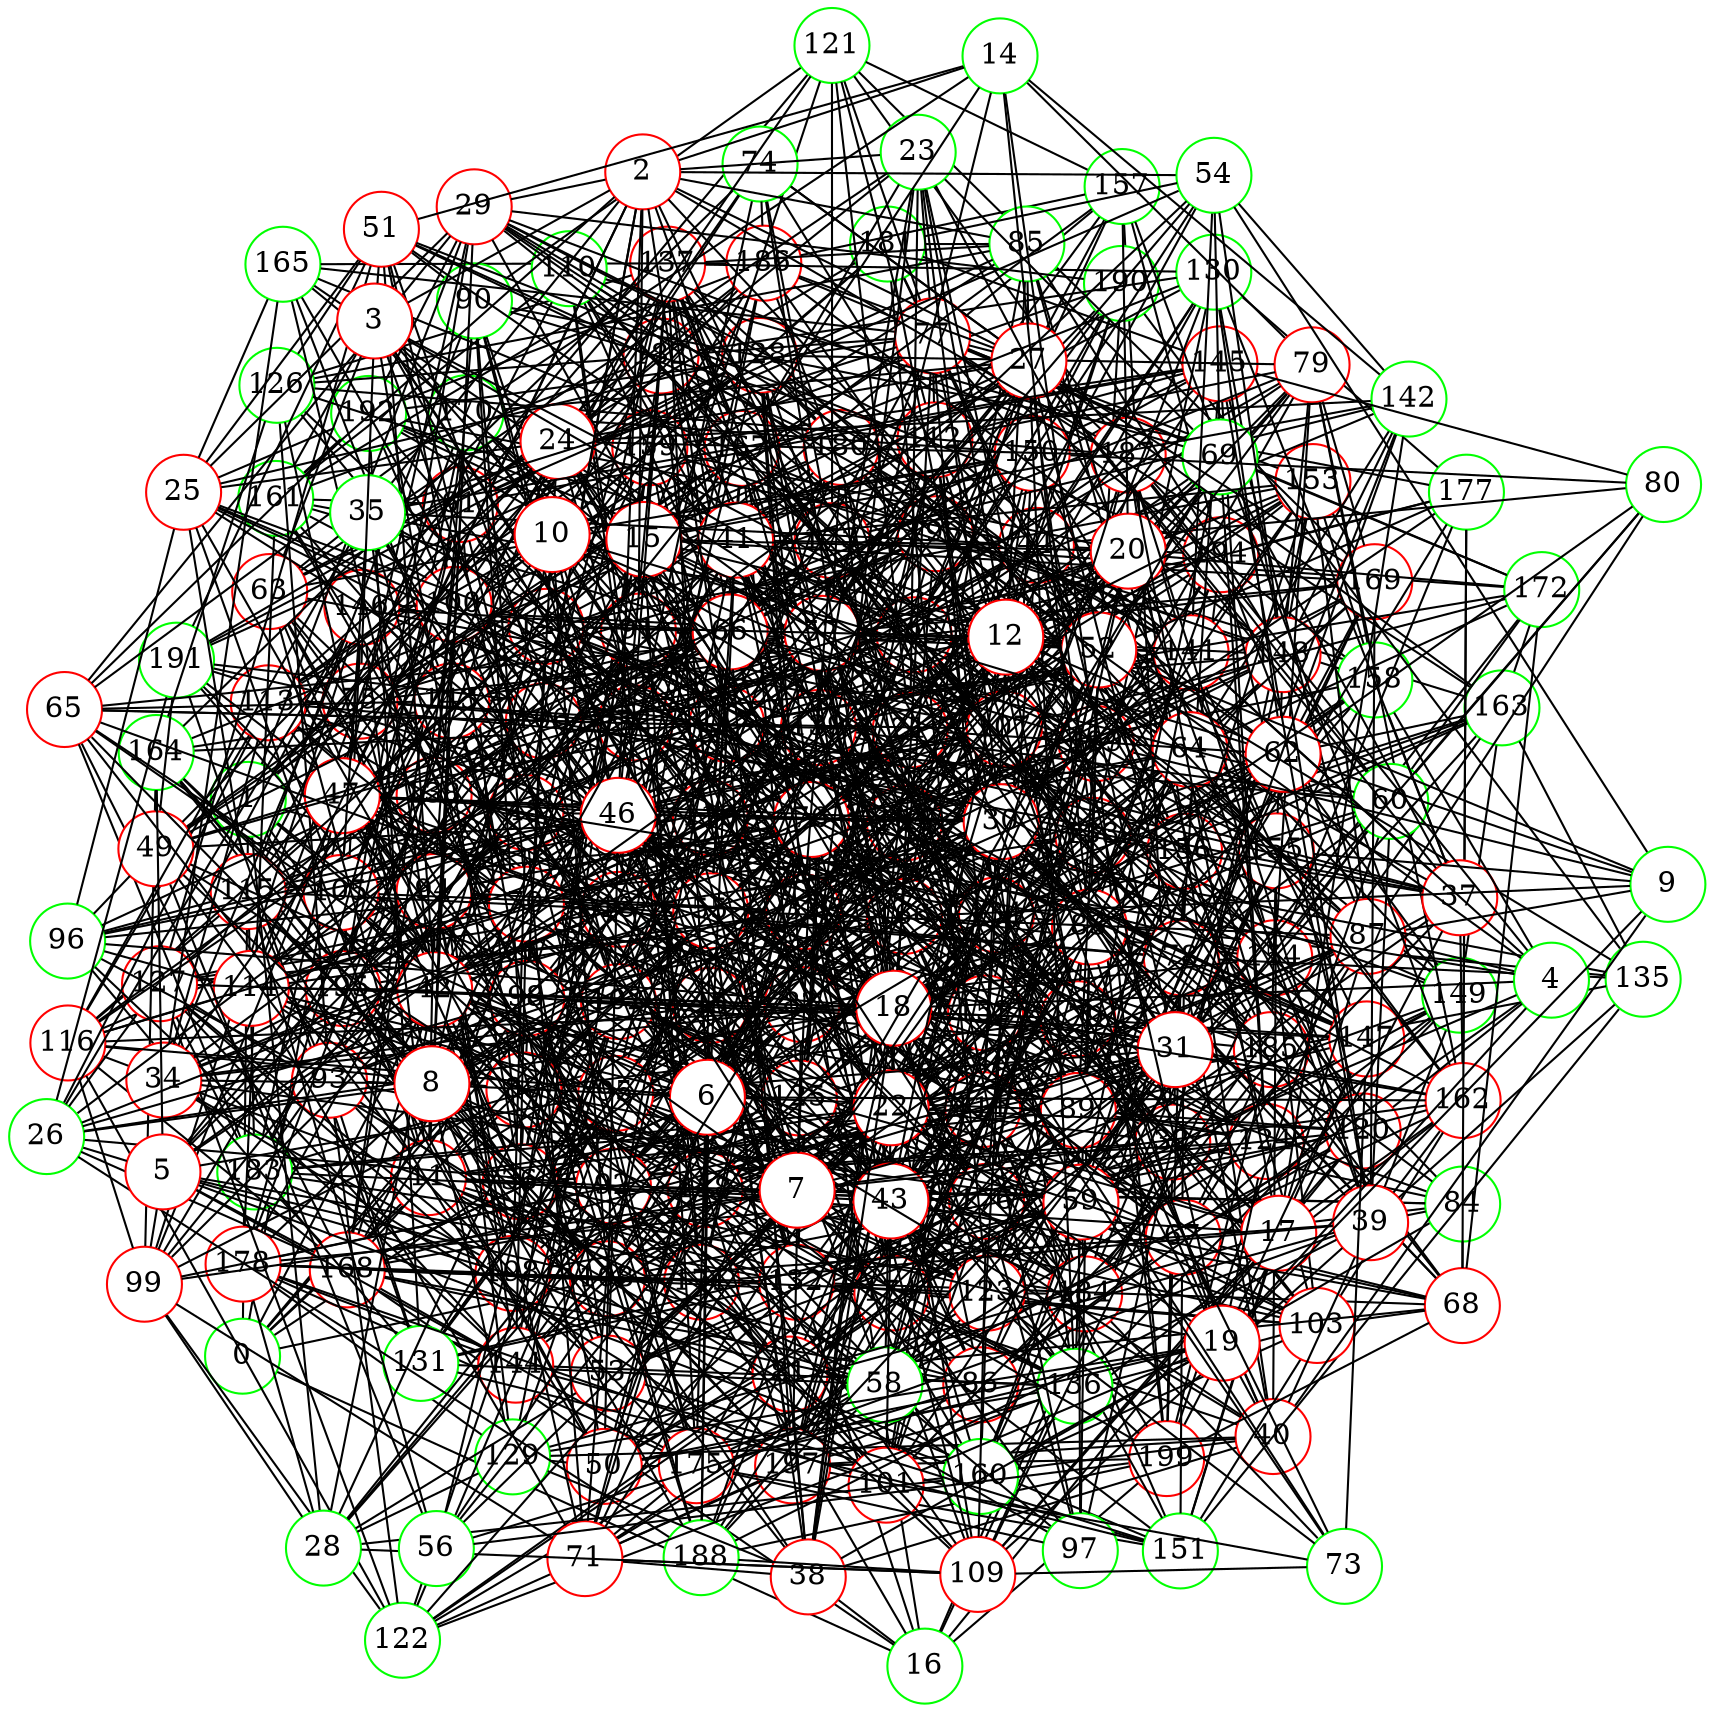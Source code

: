 graph {
graph ["layout"="fdp"]
node ["style"="filled","fillcolor"="white","fixedsize"="true","shape"="circle"]
"0" ["color"="green"]
"16" ["color"="green"]
"32" ["color"="red"]
"36" ["color"="red"]
"164" ["color"="green"]
"193" ["color"="red"]
"195" ["color"="red"]
"133" ["color"="red"]
"163" ["color"="green"]
"196" ["color"="red"]
"166" ["color"="red"]
"198" ["color"="red"]
"167" ["color"="red"]
"174" ["color"="red"]
"178" ["color"="red"]
"182" ["color"="red"]
"184" ["color"="red"]
"190" ["color"="green"]
"172" ["color"="green"]
"186" ["color"="red"]
"192" ["color"="green"]
"189" ["color"="red"]
"199" ["color"="red"]
"173" ["color"="red"]
"134" ["color"="red"]
"194" ["color"="red"]
"135" ["color"="green"]
"151" ["color"="green"]
"162" ["color"="red"]
"175" ["color"="red"]
"176" ["color"="red"]
"177" ["color"="green"]
"156" ["color"="red"]
"197" ["color"="red"]
"179" ["color"="red"]
"181" ["color"="green"]
"185" ["color"="red"]
"191" ["color"="green"]
"169" ["color"="red"]
"138" ["color"="red"]
"144" ["color"="red"]
"168" ["color"="red"]
"170" ["color"="green"]
"171" ["color"="red"]
"183" ["color"="green"]
"159" ["color"="red"]
"145" ["color"="red"]
"154" ["color"="red"]
"180" ["color"="red"]
"187" ["color"="red"]
"158" ["color"="green"]
"149" ["color"="green"]
"40" ["color"="red"]
"129" ["color"="green"]
"67" ["color"="red"]
"68" ["color"="red"]
"132" ["color"="red"]
"188" ["color"="green"]
"103" ["color"="red"]
"160" ["color"="green"]
"104" ["color"="red"]
"115" ["color"="red"]
"116" ["color"="red"]
"139" ["color"="red"]
"141" ["color"="red"]
"153" ["color"="red"]
"155" ["color"="red"]
"152" ["color"="red"]
"140" ["color"="red"]
"146" ["color"="red"]
"148" ["color"="red"]
"122" ["color"="green"]
"136" ["color"="green"]
"127" ["color"="red"]
"157" ["color"="green"]
"150" ["color"="red"]
"147" ["color"="red"]
"118" ["color"="red"]
"81" ["color"="red"]
"111" ["color"="red"]
"113" ["color"="red"]
"128" ["color"="red"]
"83" ["color"="red"]
"97" ["color"="green"]
"161" ["color"="green"]
"84" ["color"="green"]
"92" ["color"="red"]
"105" ["color"="red"]
"137" ["color"="red"]
"125" ["color"="red"]
"117" ["color"="red"]
"124" ["color"="red"]
"123" ["color"="red"]
"95" ["color"="red"]
"96" ["color"="green"]
"131" ["color"="green"]
"106" ["color"="red"]
"165" ["color"="green"]
"120" ["color"="red"]
"143" ["color"="red"]
"112" ["color"="red"]
"119" ["color"="red"]
"121" ["color"="green"]
"86" ["color"="red"]
"108" ["color"="red"]
"87" ["color"="red"]
"91" ["color"="red"]
"98" ["color"="red"]
"93" ["color"="red"]
"126" ["color"="green"]
"101" ["color"="red"]
"107" ["color"="red"]
"110" ["color"="green"]
"102" ["color"="red"]
"78" ["color"="red"]
"82" ["color"="red"]
"130" ["color"="green"]
"94" ["color"="red"]
"100" ["color"="red"]
"88" ["color"="red"]
"99" ["color"="red"]
"90" ["color"="green"]
"61" ["color"="red"]
"72" ["color"="red"]
"75" ["color"="red"]
"77" ["color"="red"]
"142" ["color"="green"]
"85" ["color"="green"]
"63" ["color"="red"]
"44" ["color"="red"]
"64" ["color"="red"]
"70" ["color"="red"]
"48" ["color"="red"]
"71" ["color"="red"]
"76" ["color"="red"]
"109" ["color"="red"]
"114" ["color"="red"]
"79" ["color"="red"]
"51" ["color"="red"]
"55" ["color"="red"]
"69" ["color"="green"]
"89" ["color"="red"]
"57" ["color"="red"]
"65" ["color"="red"]
"59" ["color"="red"]
"60" ["color"="green"]
"80" ["color"="green"]
"66" ["color"="red"]
"50" ["color"="red"]
"53" ["color"="red"]
"62" ["color"="red"]
"33" ["color"="red"]
"38" ["color"="red"]
"45" ["color"="red"]
"1" ["color"="green"]
"28" ["color"="green"]
"42" ["color"="red"]
"29" ["color"="red"]
"47" ["color"="red"]
"74" ["color"="green"]
"52" ["color"="red"]
"58" ["color"="green"]
"21" ["color"="red"]
"41" ["color"="red"]
"23" ["color"="green"]
"24" ["color"="red"]
"49" ["color"="red"]
"56" ["color"="green"]
"25" ["color"="red"]
"27" ["color"="red"]
"37" ["color"="red"]
"30" ["color"="red"]
"11" ["color"="red"]
"15" ["color"="red"]
"20" ["color"="red"]
"39" ["color"="red"]
"17" ["color"="red"]
"22" ["color"="red"]
"31" ["color"="red"]
"43" ["color"="red"]
"13" ["color"="red"]
"34" ["color"="red"]
"26" ["color"="green"]
"2" ["color"="red"]
"3" ["color"="red"]
"35" ["color"="green"]
"14" ["color"="green"]
"46" ["color"="red"]
"54" ["color"="green"]
"4" ["color"="green"]
"18" ["color"="red"]
"19" ["color"="red"]
"5" ["color"="red"]
"6" ["color"="red"]
"12" ["color"="red"]
"7" ["color"="red"]
"8" ["color"="red"]
"10" ["color"="red"]
"9" ["color"="green"]
"73" ["color"="green"]
"0" -- "16"
"0" -- "48"
"0" -- "1"
"0" -- "21"
"0" -- "166"
"0" -- "119"
"0" -- "11"
"0" -- "75"
"0" -- "108"
"0" -- "13"
"16" -- "32"
"16" -- "33"
"16" -- "38"
"16" -- "199"
"16" -- "120"
"16" -- "168"
"16" -- "155"
"16" -- "171"
"16" -- "45"
"32" -- "36"
"32" -- "199"
"32" -- "72"
"32" -- "170"
"32" -- "75"
"32" -- "44"
"32" -- "109"
"32" -- "50"
"32" -- "179"
"32" -- "84"
"32" -- "53"
"32" -- "119"
"32" -- "153"
"32" -- "156"
"32" -- "157"
"36" -- "164"
"36" -- "133"
"36" -- "197"
"36" -- "40"
"36" -- "104"
"36" -- "140"
"36" -- "176"
"36" -- "82"
"36" -- "179"
"36" -- "117"
"36" -- "119"
"36" -- "88"
"36" -- "185"
"36" -- "124"
"36" -- "61"
"36" -- "63"
"36" -- "159"
"164" -- "193"
"164" -- "195"
"133" -- "163"
"133" -- "134"
"133" -- "199"
"133" -- "173"
"133" -- "149"
"163" -- "196"
"163" -- "166"
"163" -- "172"
"163" -- "184"
"166" -- "198"
"166" -- "167"
"166" -- "184"
"166" -- "190"
"167" -- "174"
"167" -- "182"
"174" -- "178"
"178" -- "198"
"182" -- "198"
"172" -- "186"
"172" -- "173"
"186" -- "192"
"186" -- "189"
"192" -- "193"
"189" -- "199"
"173" -- "182"
"173" -- "184"
"134" -- "194"
"134" -- "163"
"134" -- "196"
"134" -- "135"
"134" -- "169"
"134" -- "138"
"134" -- "179"
"134" -- "158"
"134" -- "159"
"134" -- "191"
"135" -- "163"
"135" -- "151"
"135" -- "185"
"135" -- "190"
"151" -- "162"
"151" -- "166"
"151" -- "198"
"151" -- "175"
"151" -- "176"
"151" -- "156"
"162" -- "175"
"162" -- "177"
"175" -- "176"
"175" -- "178"
"176" -- "194"
"177" -- "193"
"177" -- "194"
"156" -- "194"
"156" -- "163"
"156" -- "197"
"156" -- "167"
"156" -- "199"
"156" -- "179"
"156" -- "181"
"197" -- "199"
"179" -- "190"
"181" -- "185"
"181" -- "191"
"185" -- "193"
"185" -- "197"
"185" -- "199"
"138" -- "166"
"138" -- "199"
"138" -- "144"
"138" -- "145"
"138" -- "154"
"138" -- "186"
"144" -- "168"
"144" -- "178"
"144" -- "151"
"144" -- "156"
"144" -- "159"
"168" -- "193"
"168" -- "170"
"168" -- "171"
"168" -- "183"
"170" -- "195"
"171" -- "198"
"171" -- "178"
"183" -- "195"
"183" -- "198"
"183" -- "184"
"159" -- "174"
"159" -- "179"
"159" -- "181"
"159" -- "190"
"159" -- "191"
"145" -- "173"
"145" -- "181"
"145" -- "159"
"154" -- "166"
"154" -- "172"
"154" -- "177"
"154" -- "180"
"154" -- "187"
"180" -- "196"
"187" -- "194"
"187" -- "195"
"158" -- "179"
"158" -- "159"
"149" -- "163"
"149" -- "174"
"149" -- "182"
"40" -- "129"
"40" -- "67"
"40" -- "101"
"40" -- "197"
"40" -- "102"
"40" -- "78"
"40" -- "155"
"40" -- "187"
"129" -- "178"
"129" -- "138"
"129" -- "173"
"67" -- "68"
"67" -- "143"
"67" -- "112"
"67" -- "84"
"67" -- "149"
"67" -- "86"
"67" -- "87"
"67" -- "120"
"67" -- "185"
"67" -- "91"
"68" -- "162"
"68" -- "132"
"68" -- "133"
"68" -- "103"
"68" -- "199"
"68" -- "172"
"68" -- "176"
"68" -- "81"
"68" -- "84"
"68" -- "185"
"132" -- "168"
"132" -- "173"
"132" -- "175"
"132" -- "176"
"132" -- "180"
"132" -- "188"
"132" -- "159"
"188" -- "199"
"103" -- "160"
"103" -- "132"
"103" -- "197"
"103" -- "104"
"103" -- "174"
"103" -- "179"
"103" -- "118"
"103" -- "154"
"160" -- "162"
"104" -- "169"
"104" -- "170"
"104" -- "144"
"104" -- "145"
"104" -- "115"
"104" -- "147"
"104" -- "148"
"104" -- "180"
"115" -- "197"
"115" -- "116"
"115" -- "150"
"115" -- "183"
"116" -- "168"
"116" -- "139"
"116" -- "171"
"116" -- "140"
"116" -- "122"
"139" -- "194"
"139" -- "171"
"139" -- "141"
"139" -- "174"
"139" -- "179"
"139" -- "152"
"141" -- "144"
"141" -- "180"
"141" -- "182"
"141" -- "153"
"141" -- "155"
"153" -- "193"
"153" -- "194"
"153" -- "169"
"153" -- "158"
"155" -- "160"
"155" -- "192"
"155" -- "193"
"155" -- "162"
"155" -- "185"
"155" -- "188"
"152" -- "162"
"152" -- "197"
"152" -- "182"
"152" -- "187"
"140" -- "168"
"140" -- "146"
"140" -- "179"
"140" -- "183"
"140" -- "153"
"140" -- "154"
"140" -- "189"
"146" -- "195"
"146" -- "148"
"146" -- "149"
"148" -- "196"
"148" -- "152"
"148" -- "153"
"148" -- "186"
"148" -- "155"
"122" -- "197"
"122" -- "136"
"122" -- "174"
"122" -- "127"
"122" -- "175"
"136" -- "174"
"136" -- "144"
"136" -- "149"
"136" -- "189"
"127" -- "133"
"127" -- "166"
"127" -- "198"
"127" -- "144"
"127" -- "146"
"127" -- "183"
"127" -- "157"
"157" -- "193"
"157" -- "162"
"157" -- "194"
"157" -- "186"
"150" -- "166"
"150" -- "170"
"150" -- "174"
"150" -- "155"
"150" -- "190"
"147" -- "167"
"147" -- "179"
"147" -- "149"
"147" -- "154"
"118" -- "192"
"118" -- "151"
"118" -- "154"
"81" -- "164"
"81" -- "136"
"81" -- "111"
"81" -- "113"
"81" -- "83"
"81" -- "185"
"81" -- "122"
"81" -- "127"
"81" -- "191"
"111" -- "113"
"111" -- "183"
"111" -- "184"
"111" -- "188"
"113" -- "128"
"113" -- "116"
"113" -- "186"
"113" -- "159"
"128" -- "180"
"128" -- "152"
"128" -- "191"
"83" -- "97"
"83" -- "161"
"83" -- "194"
"83" -- "197"
"83" -- "139"
"83" -- "174"
"83" -- "147"
"83" -- "84"
"83" -- "117"
"83" -- "183"
"83" -- "123"
"83" -- "95"
"97" -- "176"
"97" -- "148"
"97" -- "175"
"161" -- "192"
"161" -- "178"
"161" -- "182"
"84" -- "177"
"84" -- "193"
"84" -- "118"
"84" -- "92"
"92" -- "193"
"92" -- "164"
"92" -- "105"
"92" -- "138"
"92" -- "171"
"92" -- "176"
"92" -- "178"
"92" -- "179"
"92" -- "125"
"105" -- "196"
"105" -- "137"
"105" -- "113"
"105" -- "146"
"105" -- "179"
"137" -- "161"
"137" -- "193"
"137" -- "166"
"137" -- "167"
"137" -- "179"
"137" -- "180"
"137" -- "152"
"125" -- "197"
"125" -- "134"
"125" -- "167"
"125" -- "138"
"125" -- "144"
"125" -- "184"
"125" -- "158"
"117" -- "164"
"117" -- "137"
"117" -- "172"
"117" -- "141"
"117" -- "176"
"117" -- "124"
"117" -- "191"
"124" -- "198"
"124" -- "176"
"124" -- "145"
"124" -- "149"
"123" -- "160"
"123" -- "195"
"123" -- "198"
"123" -- "172"
"123" -- "179"
"123" -- "181"
"123" -- "184"
"123" -- "155"
"123" -- "156"
"123" -- "125"
"95" -- "96"
"95" -- "160"
"95" -- "161"
"95" -- "131"
"95" -- "166"
"95" -- "198"
"95" -- "103"
"95" -- "144"
"95" -- "180"
"95" -- "184"
"95" -- "189"
"95" -- "191"
"96" -- "144"
"96" -- "115"
"96" -- "131"
"96" -- "133"
"96" -- "106"
"96" -- "158"
"131" -- "192"
"131" -- "132"
"131" -- "196"
"131" -- "151"
"131" -- "191"
"106" -- "160"
"106" -- "195"
"106" -- "196"
"106" -- "165"
"106" -- "136"
"106" -- "137"
"106" -- "138"
"106" -- "140"
"106" -- "116"
"106" -- "148"
"106" -- "150"
"106" -- "120"
"165" -- "196"
"165" -- "186"
"120" -- "194"
"120" -- "180"
"120" -- "150"
"120" -- "185"
"143" -- "194"
"143" -- "165"
"143" -- "167"
"143" -- "175"
"143" -- "156"
"143" -- "188"
"143" -- "159"
"112" -- "164"
"112" -- "134"
"112" -- "136"
"112" -- "141"
"112" -- "145"
"112" -- "149"
"112" -- "119"
"112" -- "121"
"112" -- "125"
"112" -- "157"
"119" -- "167"
"119" -- "176"
"119" -- "182"
"119" -- "154"
"119" -- "124"
"121" -- "146"
"121" -- "169"
"121" -- "187"
"121" -- "157"
"121" -- "173"
"86" -- "168"
"86" -- "169"
"86" -- "108"
"86" -- "150"
"86" -- "184"
"86" -- "156"
"108" -- "164"
"108" -- "115"
"108" -- "119"
"108" -- "120"
"108" -- "152"
"87" -- "128"
"87" -- "194"
"87" -- "196"
"87" -- "198"
"87" -- "171"
"87" -- "111"
"87" -- "145"
"87" -- "118"
"87" -- "151"
"87" -- "184"
"87" -- "153"
"91" -- "98"
"91" -- "104"
"91" -- "171"
"91" -- "141"
"91" -- "116"
"91" -- "180"
"91" -- "182"
"91" -- "183"
"91" -- "184"
"91" -- "121"
"91" -- "93"
"98" -- "194"
"98" -- "195"
"98" -- "166"
"98" -- "168"
"98" -- "139"
"98" -- "140"
"98" -- "176"
"98" -- "146"
"98" -- "147"
"98" -- "179"
"98" -- "124"
"98" -- "188"
"93" -- "96"
"93" -- "131"
"93" -- "108"
"93" -- "143"
"93" -- "175"
"93" -- "176"
"93" -- "115"
"93" -- "122"
"93" -- "126"
"126" -- "129"
"126" -- "164"
"126" -- "182"
"126" -- "137"
"126" -- "187"
"101" -- "105"
"101" -- "107"
"101" -- "176"
"101" -- "178"
"101" -- "118"
"101" -- "152"
"101" -- "189"
"107" -- "193"
"107" -- "166"
"107" -- "172"
"107" -- "110"
"107" -- "115"
"107" -- "147"
"107" -- "119"
"107" -- "125"
"110" -- "161"
"110" -- "115"
"110" -- "180"
"110" -- "133"
"110" -- "152"
"110" -- "171"
"102" -- "198"
"102" -- "103"
"102" -- "106"
"102" -- "107"
"102" -- "174"
"102" -- "144"
"102" -- "113"
"102" -- "146"
"102" -- "179"
"102" -- "117"
"102" -- "184"
"102" -- "122"
"102" -- "186"
"102" -- "123"
"102" -- "191"
"78" -- "193"
"78" -- "162"
"78" -- "198"
"78" -- "135"
"78" -- "167"
"78" -- "139"
"78" -- "171"
"78" -- "108"
"78" -- "173"
"78" -- "174"
"78" -- "145"
"78" -- "177"
"78" -- "82"
"78" -- "184"
"78" -- "185"
"78" -- "94"
"82" -- "128"
"82" -- "130"
"82" -- "196"
"82" -- "141"
"82" -- "112"
"82" -- "118"
"82" -- "185"
"130" -- "133"
"130" -- "137"
"130" -- "140"
"130" -- "177"
"130" -- "148"
"130" -- "182"
"94" -- "195"
"94" -- "100"
"94" -- "196"
"94" -- "165"
"94" -- "198"
"94" -- "123"
"94" -- "159"
"100" -- "168"
"100" -- "146"
"100" -- "115"
"100" -- "147"
"100" -- "179"
"100" -- "180"
"100" -- "119"
"100" -- "125"
"88" -- "97"
"88" -- "99"
"88" -- "199"
"88" -- "104"
"88" -- "136"
"88" -- "105"
"88" -- "179"
"88" -- "116"
"88" -- "180"
"88" -- "90"
"88" -- "123"
"88" -- "190"
"99" -- "164"
"99" -- "138"
"99" -- "146"
"99" -- "116"
"99" -- "185"
"99" -- "122"
"90" -- "112"
"90" -- "177"
"90" -- "115"
"90" -- "118"
"90" -- "121"
"90" -- "138"
"61" -- "161"
"61" -- "195"
"61" -- "166"
"61" -- "72"
"61" -- "137"
"61" -- "138"
"61" -- "175"
"61" -- "145"
"61" -- "178"
"61" -- "85"
"61" -- "186"
"72" -- "193"
"72" -- "75"
"72" -- "107"
"72" -- "110"
"72" -- "142"
"72" -- "111"
"72" -- "147"
"72" -- "118"
"72" -- "119"
"72" -- "94"
"72" -- "126"
"75" -- "196"
"75" -- "198"
"75" -- "167"
"75" -- "169"
"75" -- "77"
"75" -- "113"
"75" -- "117"
"75" -- "150"
"75" -- "183"
"75" -- "184"
"75" -- "191"
"77" -- "192"
"77" -- "163"
"77" -- "165"
"77" -- "172"
"77" -- "112"
"77" -- "179"
"77" -- "150"
"77" -- "182"
"77" -- "152"
"77" -- "121"
"77" -- "153"
"77" -- "158"
"142" -- "160"
"142" -- "148"
"142" -- "173"
"85" -- "100"
"85" -- "148"
"85" -- "181"
"85" -- "166"
"85" -- "103"
"85" -- "137"
"85" -- "185"
"85" -- "126"
"85" -- "111"
"63" -- "128"
"63" -- "75"
"63" -- "107"
"63" -- "118"
"63" -- "150"
"63" -- "92"
"63" -- "125"
"63" -- "94"
"44" -- "64"
"44" -- "192"
"44" -- "130"
"44" -- "194"
"44" -- "131"
"44" -- "195"
"44" -- "172"
"44" -- "141"
"44" -- "48"
"44" -- "80"
"44" -- "176"
"44" -- "145"
"44" -- "120"
"44" -- "156"
"44" -- "94"
"44" -- "95"
"64" -- "162"
"64" -- "132"
"64" -- "70"
"64" -- "167"
"64" -- "169"
"64" -- "172"
"64" -- "142"
"64" -- "174"
"64" -- "82"
"64" -- "118"
"64" -- "92"
"64" -- "94"
"70" -- "161"
"70" -- "99"
"70" -- "137"
"70" -- "78"
"70" -- "144"
"70" -- "177"
"70" -- "90"
"70" -- "123"
"70" -- "127"
"48" -- "99"
"48" -- "195"
"48" -- "132"
"48" -- "198"
"48" -- "71"
"48" -- "138"
"48" -- "107"
"48" -- "79"
"48" -- "143"
"48" -- "175"
"48" -- "82"
"48" -- "51"
"48" -- "55"
"48" -- "185"
"48" -- "91"
"71" -- "99"
"71" -- "134"
"71" -- "76"
"71" -- "109"
"71" -- "175"
"71" -- "114"
"71" -- "86"
"71" -- "123"
"71" -- "92"
"71" -- "124"
"71" -- "125"
"71" -- "94"
"76" -- "128"
"76" -- "131"
"76" -- "135"
"76" -- "137"
"76" -- "148"
"76" -- "88"
"76" -- "153"
"76" -- "94"
"76" -- "171"
"76" -- "116"
"76" -- "124"
"76" -- "190"
"109" -- "195"
"109" -- "171"
"109" -- "176"
"109" -- "118"
"109" -- "120"
"109" -- "154"
"109" -- "188"
"109" -- "125"
"114" -- "160"
"114" -- "138"
"114" -- "170"
"114" -- "173"
"114" -- "116"
"114" -- "119"
"114" -- "189"
"79" -- "128"
"79" -- "193"
"79" -- "162"
"79" -- "104"
"79" -- "169"
"79" -- "112"
"79" -- "148"
"79" -- "154"
"79" -- "91"
"79" -- "92"
"79" -- "189"
"79" -- "158"
"51" -- "194"
"51" -- "100"
"51" -- "173"
"51" -- "180"
"51" -- "182"
"51" -- "90"
"51" -- "126"
"51" -- "127"
"51" -- "191"
"55" -- "193"
"55" -- "69"
"55" -- "197"
"55" -- "167"
"55" -- "140"
"55" -- "77"
"55" -- "175"
"55" -- "179"
"55" -- "150"
"55" -- "87"
"55" -- "57"
"55" -- "89"
"55" -- "122"
"55" -- "126"
"69" -- "89"
"69" -- "124"
"69" -- "93"
"69" -- "110"
"89" -- "97"
"89" -- "134"
"89" -- "174"
"89" -- "111"
"89" -- "147"
"89" -- "119"
"89" -- "120"
"89" -- "186"
"89" -- "124"
"89" -- "189"
"89" -- "94"
"89" -- "95"
"57" -- "65"
"57" -- "165"
"57" -- "134"
"57" -- "104"
"57" -- "169"
"57" -- "76"
"57" -- "109"
"57" -- "141"
"57" -- "173"
"57" -- "112"
"57" -- "117"
"57" -- "86"
"57" -- "89"
"57" -- "154"
"57" -- "59"
"57" -- "159"
"65" -- "192"
"65" -- "72"
"65" -- "168"
"65" -- "105"
"65" -- "170"
"65" -- "143"
"65" -- "183"
"65" -- "95"
"59" -- "160"
"59" -- "162"
"59" -- "131"
"59" -- "132"
"59" -- "102"
"59" -- "103"
"59" -- "169"
"59" -- "141"
"59" -- "146"
"59" -- "149"
"59" -- "88"
"59" -- "184"
"59" -- "153"
"59" -- "60"
"60" -- "80"
"60" -- "113"
"60" -- "66"
"60" -- "199"
"60" -- "139"
"60" -- "187"
"60" -- "111"
"80" -- "145"
"80" -- "150"
"80" -- "87"
"66" -- "160"
"66" -- "161"
"66" -- "196"
"66" -- "165"
"66" -- "197"
"66" -- "134"
"66" -- "166"
"66" -- "105"
"66" -- "137"
"66" -- "108"
"66" -- "140"
"66" -- "110"
"66" -- "143"
"66" -- "146"
"66" -- "180"
"66" -- "87"
"66" -- "119"
"66" -- "185"
"66" -- "189"
"50" -- "129"
"50" -- "195"
"50" -- "100"
"50" -- "136"
"50" -- "174"
"50" -- "111"
"50" -- "175"
"50" -- "115"
"50" -- "118"
"50" -- "189"
"53" -- "70"
"53" -- "166"
"53" -- "176"
"53" -- "151"
"53" -- "152"
"53" -- "59"
"53" -- "92"
"53" -- "156"
"53" -- "62"
"53" -- "127"
"62" -- "128"
"62" -- "130"
"62" -- "163"
"62" -- "169"
"62" -- "80"
"62" -- "180"
"62" -- "149"
"62" -- "93"
"62" -- "125"
"33" -- "128"
"33" -- "192"
"33" -- "67"
"33" -- "195"
"33" -- "69"
"33" -- "72"
"33" -- "105"
"33" -- "169"
"33" -- "170"
"33" -- "76"
"33" -- "108"
"33" -- "109"
"33" -- "141"
"33" -- "173"
"33" -- "114"
"33" -- "55"
"33" -- "94"
"38" -- "129"
"38" -- "195"
"38" -- "71"
"38" -- "40"
"38" -- "104"
"38" -- "108"
"38" -- "81"
"38" -- "117"
"38" -- "55"
"45" -- "100"
"45" -- "132"
"45" -- "133"
"45" -- "70"
"45" -- "171"
"45" -- "112"
"45" -- "177"
"45" -- "118"
"45" -- "90"
"45" -- "60"
"45" -- "188"
"45" -- "61"
"45" -- "189"
"1" -- "50"
"1" -- "36"
"1" -- "181"
"1" -- "86"
"1" -- "118"
"1" -- "182"
"1" -- "152"
"1" -- "186"
"1" -- "28"
"1" -- "29"
"28" -- "160"
"28" -- "129"
"28" -- "82"
"28" -- "178"
"28" -- "99"
"28" -- "53"
"28" -- "42"
"28" -- "92"
"28" -- "109"
"42" -- "193"
"42" -- "67"
"42" -- "170"
"42" -- "107"
"42" -- "140"
"42" -- "114"
"42" -- "51"
"42" -- "123"
"42" -- "125"
"42" -- "94"
"42" -- "190"
"29" -- "128"
"29" -- "192"
"29" -- "65"
"29" -- "195"
"29" -- "44"
"29" -- "76"
"29" -- "47"
"29" -- "143"
"29" -- "112"
"29" -- "52"
"29" -- "180"
"29" -- "182"
"29" -- "187"
"29" -- "190"
"47" -- "99"
"47" -- "196"
"47" -- "101"
"47" -- "70"
"47" -- "104"
"47" -- "74"
"47" -- "108"
"47" -- "82"
"47" -- "180"
"47" -- "53"
"47" -- "117"
"47" -- "118"
"47" -- "119"
"47" -- "152"
"74" -- "163"
"74" -- "100"
"74" -- "164"
"74" -- "186"
"74" -- "156"
"74" -- "173"
"52" -- "161"
"52" -- "193"
"52" -- "133"
"52" -- "70"
"52" -- "135"
"52" -- "137"
"52" -- "79"
"52" -- "176"
"52" -- "81"
"52" -- "82"
"52" -- "58"
"52" -- "92"
"52" -- "126"
"52" -- "95"
"58" -- "131"
"58" -- "163"
"58" -- "133"
"58" -- "134"
"58" -- "72"
"58" -- "168"
"58" -- "105"
"58" -- "120"
"58" -- "92"
"21" -- "192"
"21" -- "65"
"21" -- "97"
"21" -- "130"
"21" -- "68"
"21" -- "38"
"21" -- "41"
"21" -- "105"
"21" -- "23"
"21" -- "55"
"21" -- "120"
"21" -- "57"
"21" -- "121"
"21" -- "27"
"21" -- "62"
"41" -- "193"
"41" -- "168"
"41" -- "44"
"41" -- "76"
"41" -- "110"
"41" -- "174"
"41" -- "111"
"41" -- "112"
"41" -- "83"
"41" -- "179"
"41" -- "118"
"41" -- "182"
"41" -- "55"
"41" -- "153"
"41" -- "189"
"41" -- "95"
"41" -- "159"
"23" -- "69"
"23" -- "167"
"23" -- "139"
"23" -- "77"
"23" -- "83"
"23" -- "24"
"23" -- "125"
"23" -- "30"
"23" -- "63"
"24" -- "132"
"24" -- "133"
"24" -- "166"
"24" -- "105"
"24" -- "75"
"24" -- "107"
"24" -- "76"
"24" -- "140"
"24" -- "142"
"24" -- "176"
"24" -- "49"
"24" -- "178"
"24" -- "117"
"24" -- "86"
"24" -- "25"
"24" -- "121"
"24" -- "27"
"24" -- "187"
"24" -- "63"
"49" -- "96"
"49" -- "193"
"49" -- "164"
"49" -- "167"
"49" -- "75"
"49" -- "108"
"49" -- "143"
"49" -- "119"
"49" -- "56"
"49" -- "88"
"49" -- "93"
"49" -- "191"
"56" -- "82"
"56" -- "115"
"56" -- "86"
"56" -- "199"
"56" -- "152"
"56" -- "125"
"25" -- "96"
"25" -- "128"
"25" -- "192"
"25" -- "165"
"25" -- "134"
"25" -- "104"
"25" -- "106"
"25" -- "139"
"25" -- "51"
"25" -- "115"
"25" -- "117"
"25" -- "88"
"25" -- "29"
"27" -- "193"
"27" -- "98"
"27" -- "37"
"27" -- "133"
"27" -- "102"
"27" -- "136"
"27" -- "41"
"27" -- "169"
"27" -- "74"
"27" -- "138"
"27" -- "170"
"27" -- "77"
"27" -- "78"
"27" -- "85"
"27" -- "117"
"27" -- "186"
"27" -- "187"
"27" -- "60"
"27" -- "157"
"37" -- "64"
"37" -- "130"
"37" -- "162"
"37" -- "69"
"37" -- "101"
"37" -- "199"
"37" -- "106"
"37" -- "139"
"37" -- "141"
"37" -- "81"
"37" -- "117"
"37" -- "158"
"30" -- "193"
"30" -- "130"
"30" -- "36"
"30" -- "68"
"30" -- "37"
"30" -- "69"
"30" -- "197"
"30" -- "40"
"30" -- "42"
"30" -- "140"
"30" -- "47"
"30" -- "111"
"30" -- "48"
"30" -- "181"
"30" -- "119"
"30" -- "93"
"11" -- "65"
"11" -- "97"
"11" -- "100"
"11" -- "132"
"11" -- "101"
"11" -- "15"
"11" -- "143"
"11" -- "17"
"11" -- "146"
"11" -- "22"
"11" -- "118"
"11" -- "55"
"11" -- "25"
"11" -- "89"
"11" -- "58"
"11" -- "30"
"11" -- "94"
"11" -- "63"
"15" -- "33"
"15" -- "36"
"15" -- "137"
"15" -- "169"
"15" -- "75"
"15" -- "107"
"15" -- "142"
"15" -- "111"
"15" -- "175"
"15" -- "49"
"15" -- "178"
"15" -- "115"
"15" -- "20"
"15" -- "52"
"15" -- "150"
"15" -- "186"
"15" -- "27"
"15" -- "157"
"15" -- "189"
"20" -- "39"
"20" -- "138"
"20" -- "45"
"20" -- "141"
"20" -- "79"
"20" -- "111"
"20" -- "176"
"20" -- "49"
"20" -- "147"
"20" -- "23"
"20" -- "55"
"20" -- "119"
"20" -- "92"
"20" -- "157"
"20" -- "159"
"39" -- "129"
"39" -- "162"
"39" -- "135"
"39" -- "40"
"39" -- "169"
"39" -- "171"
"39" -- "108"
"39" -- "109"
"39" -- "175"
"39" -- "145"
"39" -- "84"
"39" -- "148"
"39" -- "149"
"39" -- "57"
"39" -- "187"
"39" -- "60"
"39" -- "188"
"17" -- "162"
"17" -- "107"
"17" -- "139"
"17" -- "76"
"17" -- "109"
"17" -- "142"
"17" -- "81"
"17" -- "147"
"17" -- "117"
"17" -- "22"
"17" -- "151"
"17" -- "187"
"17" -- "125"
"22" -- "128"
"22" -- "67"
"22" -- "197"
"22" -- "136"
"22" -- "76"
"22" -- "140"
"22" -- "77"
"22" -- "82"
"22" -- "83"
"22" -- "153"
"22" -- "31"
"22" -- "32"
"22" -- "38"
"22" -- "105"
"22" -- "107"
"22" -- "52"
"22" -- "183"
"22" -- "120"
"22" -- "58"
"22" -- "188"
"31" -- "193"
"31" -- "37"
"31" -- "101"
"31" -- "166"
"31" -- "168"
"31" -- "42"
"31" -- "43"
"31" -- "108"
"31" -- "173"
"31" -- "142"
"31" -- "80"
"31" -- "176"
"31" -- "50"
"31" -- "179"
"31" -- "118"
"31" -- "150"
"31" -- "119"
"31" -- "91"
"31" -- "123"
"31" -- "188"
"31" -- "158"
"31" -- "95"
"43" -- "64"
"43" -- "161"
"43" -- "68"
"43" -- "132"
"43" -- "101"
"43" -- "106"
"43" -- "111"
"43" -- "113"
"43" -- "178"
"43" -- "83"
"43" -- "179"
"43" -- "149"
"43" -- "86"
"43" -- "183"
"43" -- "187"
"13" -- "128"
"13" -- "65"
"13" -- "97"
"13" -- "129"
"13" -- "34"
"13" -- "133"
"13" -- "197"
"13" -- "137"
"13" -- "77"
"13" -- "82"
"13" -- "178"
"13" -- "51"
"13" -- "115"
"13" -- "84"
"13" -- "153"
"13" -- "26"
"13" -- "186"
"13" -- "28"
"13" -- "189"
"34" -- "195"
"34" -- "165"
"34" -- "197"
"34" -- "198"
"34" -- "76"
"34" -- "45"
"34" -- "48"
"34" -- "113"
"34" -- "146"
"34" -- "154"
"34" -- "59"
"26" -- "98"
"26" -- "168"
"26" -- "173"
"26" -- "113"
"26" -- "146"
"26" -- "92"
"26" -- "188"
"26" -- "127"
"26" -- "191"
"2" -- "161"
"2" -- "3"
"2" -- "35"
"2" -- "167"
"2" -- "106"
"2" -- "14"
"2" -- "46"
"2" -- "47"
"2" -- "48"
"2" -- "114"
"2" -- "21"
"2" -- "85"
"2" -- "117"
"2" -- "54"
"2" -- "23"
"2" -- "27"
"2" -- "91"
"2" -- "155"
"2" -- "187"
"2" -- "29"
"3" -- "64"
"3" -- "161"
"3" -- "193"
"3" -- "36"
"3" -- "102"
"3" -- "72"
"3" -- "170"
"3" -- "75"
"3" -- "76"
"3" -- "51"
"3" -- "22"
"3" -- "55"
"3" -- "63"
"35" -- "145"
"35" -- "116"
"35" -- "53"
"35" -- "105"
"35" -- "42"
"35" -- "44"
"35" -- "77"
"35" -- "78"
"35" -- "63"
"14" -- "51"
"14" -- "83"
"14" -- "167"
"14" -- "170"
"14" -- "76"
"14" -- "189"
"14" -- "142"
"14" -- "79"
"46" -- "96"
"46" -- "67"
"46" -- "70"
"46" -- "74"
"46" -- "106"
"46" -- "107"
"46" -- "176"
"46" -- "113"
"46" -- "50"
"46" -- "82"
"46" -- "180"
"46" -- "182"
"46" -- "56"
"46" -- "184"
"46" -- "90"
"46" -- "59"
"46" -- "124"
"54" -- "193"
"54" -- "66"
"54" -- "148"
"54" -- "69"
"54" -- "181"
"54" -- "57"
"54" -- "61"
"54" -- "141"
"54" -- "142"
"4" -- "32"
"4" -- "48"
"4" -- "18"
"4" -- "19"
"4" -- "196"
"4" -- "86"
"4" -- "87"
"4" -- "120"
"4" -- "187"
"4" -- "141"
"4" -- "158"
"18" -- "96"
"18" -- "128"
"18" -- "162"
"18" -- "195"
"18" -- "196"
"18" -- "197"
"18" -- "38"
"18" -- "103"
"18" -- "167"
"18" -- "199"
"18" -- "168"
"18" -- "74"
"18" -- "139"
"18" -- "108"
"18" -- "116"
"18" -- "180"
"18" -- "22"
"18" -- "26"
"18" -- "123"
"18" -- "60"
"18" -- "158"
"18" -- "127"
"19" -- "160"
"19" -- "129"
"19" -- "193"
"19" -- "36"
"19" -- "196"
"19" -- "101"
"19" -- "38"
"19" -- "134"
"19" -- "40"
"19" -- "44"
"19" -- "175"
"19" -- "50"
"19" -- "147"
"19" -- "84"
"19" -- "22"
"19" -- "124"
"5" -- "160"
"5" -- "193"
"5" -- "99"
"5" -- "132"
"5" -- "164"
"5" -- "167"
"5" -- "168"
"5" -- "41"
"5" -- "42"
"5" -- "108"
"5" -- "175"
"5" -- "48"
"5" -- "26"
"5" -- "58"
"5" -- "95"
"6" -- "71"
"6" -- "137"
"6" -- "139"
"6" -- "12"
"6" -- "76"
"6" -- "143"
"6" -- "82"
"6" -- "86"
"6" -- "28"
"6" -- "93"
"6" -- "30"
"6" -- "95"
"6" -- "33"
"6" -- "162"
"6" -- "35"
"6" -- "40"
"6" -- "168"
"6" -- "42"
"6" -- "49"
"6" -- "50"
"6" -- "114"
"6" -- "116"
"6" -- "54"
"6" -- "188"
"6" -- "62"
"12" -- "33"
"12" -- "42"
"12" -- "106"
"12" -- "43"
"12" -- "107"
"12" -- "108"
"12" -- "140"
"12" -- "115"
"12" -- "179"
"12" -- "21"
"12" -- "23"
"12" -- "87"
"12" -- "153"
"12" -- "185"
"12" -- "155"
"12" -- "189"
"12" -- "62"
"12" -- "190"
"7" -- "98"
"7" -- "162"
"7" -- "194"
"7" -- "35"
"7" -- "99"
"7" -- "69"
"7" -- "134"
"7" -- "168"
"7" -- "76"
"7" -- "45"
"7" -- "46"
"7" -- "15"
"7" -- "82"
"7" -- "114"
"7" -- "118"
"7" -- "120"
"7" -- "89"
"7" -- "122"
"7" -- "91"
"7" -- "155"
"7" -- "95"
"8" -- "64"
"8" -- "65"
"8" -- "34"
"8" -- "102"
"8" -- "198"
"8" -- "136"
"8" -- "41"
"8" -- "10"
"8" -- "139"
"8" -- "171"
"8" -- "141"
"8" -- "114"
"8" -- "148"
"8" -- "55"
"8" -- "26"
"8" -- "91"
"8" -- "188"
"10" -- "128"
"10" -- "34"
"10" -- "98"
"10" -- "130"
"10" -- "100"
"10" -- "138"
"10" -- "107"
"10" -- "108"
"10" -- "46"
"10" -- "176"
"10" -- "113"
"10" -- "147"
"10" -- "150"
"10" -- "182"
"10" -- "89"
"10" -- "62"
"9" -- "19"
"9" -- "52"
"9" -- "54"
"9" -- "166"
"9" -- "87"
"9" -- "40"
"9" -- "155"
"9" -- "189"
"9" -- "62"
"73" -- "147"
"73" -- "179"
"73" -- "197"
"73" -- "166"
"73" -- "152"
"73" -- "184"
"73" -- "123"
"73" -- "109"
}